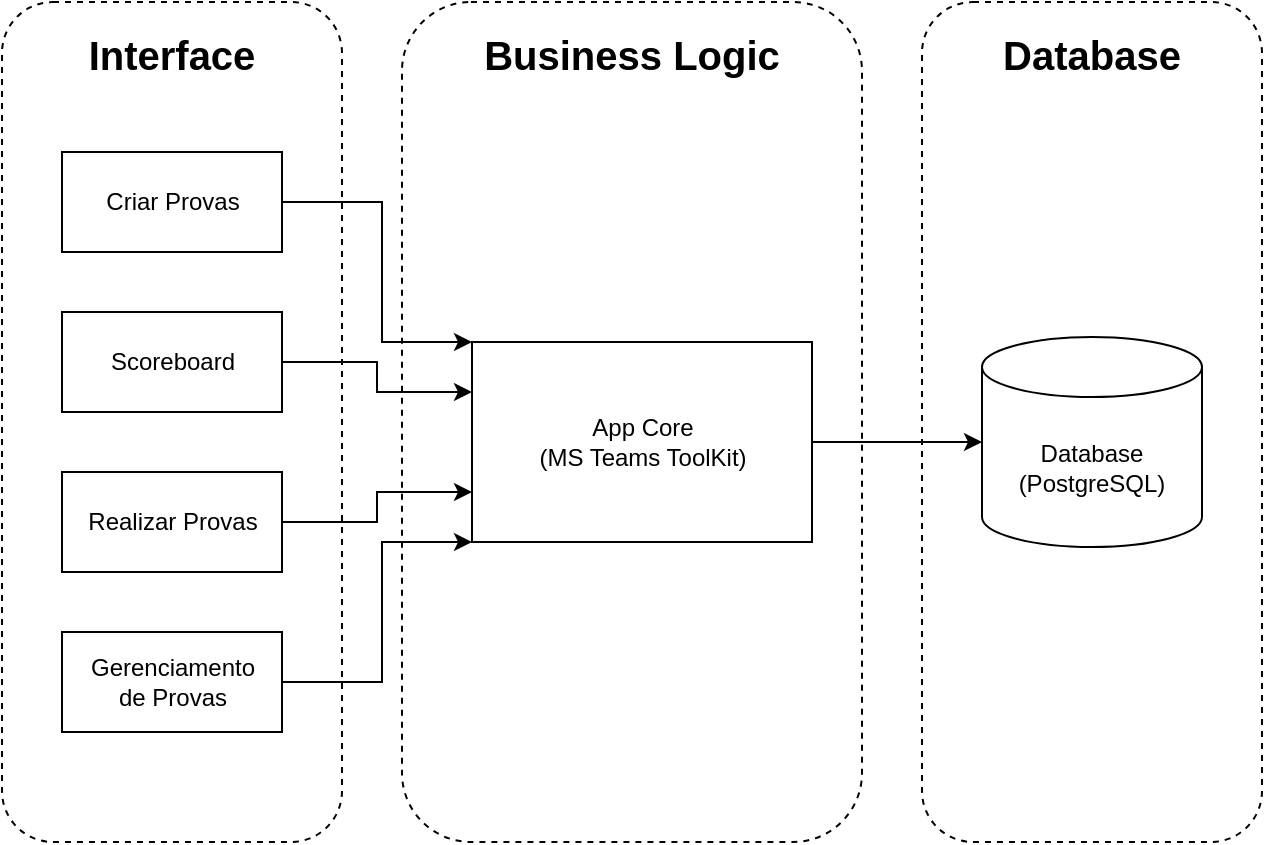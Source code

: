 <mxfile version="14.8.4" type="device"><diagram id="w0SdcQ9EjcFIBcXDwTOv" name="Page-1"><mxGraphModel dx="942" dy="660" grid="1" gridSize="10" guides="1" tooltips="1" connect="1" arrows="1" fold="1" page="1" pageScale="1" pageWidth="850" pageHeight="1100" math="0" shadow="0"><root><mxCell id="0"/><mxCell id="1" parent="0"/><mxCell id="nYi2bwBCdD4qx8ehtgO2-29" value="&lt;b&gt;&lt;font style=&quot;font-size: 20px&quot;&gt;Interface&lt;/font&gt;&lt;/b&gt;" style="rounded=1;whiteSpace=wrap;html=1;glass=0;verticalAlign=top;spacing=10;fillColor=none;dashed=1;" parent="1" vertex="1"><mxGeometry x="110" y="330" width="170" height="420" as="geometry"/></mxCell><mxCell id="nYi2bwBCdD4qx8ehtgO2-31" value="&lt;b&gt;&lt;font style=&quot;font-size: 20px&quot;&gt;Database&lt;/font&gt;&lt;/b&gt;" style="rounded=1;whiteSpace=wrap;html=1;glass=0;verticalAlign=top;spacing=10;fillColor=none;dashed=1;" parent="1" vertex="1"><mxGeometry x="570" y="330" width="170" height="420" as="geometry"/></mxCell><mxCell id="nYi2bwBCdD4qx8ehtgO2-30" value="&lt;b&gt;&lt;font style=&quot;font-size: 20px&quot;&gt;Business Logic&lt;/font&gt;&lt;/b&gt;" style="rounded=1;whiteSpace=wrap;html=1;glass=0;verticalAlign=top;spacing=10;fillColor=none;dashed=1;" parent="1" vertex="1"><mxGeometry x="310" y="330" width="230" height="420" as="geometry"/></mxCell><mxCell id="nYi2bwBCdD4qx8ehtgO2-28" style="edgeStyle=orthogonalEdgeStyle;rounded=0;orthogonalLoop=1;jettySize=auto;html=1;exitX=1;exitY=0.5;exitDx=0;exitDy=0;entryX=0;entryY=0.5;entryDx=0;entryDy=0;entryPerimeter=0;" parent="1" source="nYi2bwBCdD4qx8ehtgO2-14" target="nYi2bwBCdD4qx8ehtgO2-16" edge="1"><mxGeometry relative="1" as="geometry"/></mxCell><mxCell id="nYi2bwBCdD4qx8ehtgO2-14" value="App Core&lt;br&gt;(MS Teams ToolKit)" style="html=1;" parent="1" vertex="1"><mxGeometry x="345" y="500" width="170" height="100" as="geometry"/></mxCell><mxCell id="nYi2bwBCdD4qx8ehtgO2-15" value="" style="group" parent="1" vertex="1" connectable="0"><mxGeometry x="140" y="405" width="110" height="290" as="geometry"/></mxCell><mxCell id="nYi2bwBCdD4qx8ehtgO2-10" value="Criar Provas" style="html=1;" parent="nYi2bwBCdD4qx8ehtgO2-15" vertex="1"><mxGeometry width="110" height="50" as="geometry"/></mxCell><mxCell id="nYi2bwBCdD4qx8ehtgO2-11" value="Scoreboard" style="html=1;" parent="nYi2bwBCdD4qx8ehtgO2-15" vertex="1"><mxGeometry y="80" width="110" height="50" as="geometry"/></mxCell><mxCell id="nYi2bwBCdD4qx8ehtgO2-12" value="Realizar Provas" style="html=1;" parent="nYi2bwBCdD4qx8ehtgO2-15" vertex="1"><mxGeometry y="160" width="110" height="50" as="geometry"/></mxCell><mxCell id="nYi2bwBCdD4qx8ehtgO2-13" value="Gerenciamento&lt;br&gt;de Provas" style="html=1;" parent="nYi2bwBCdD4qx8ehtgO2-15" vertex="1"><mxGeometry y="240" width="110" height="50" as="geometry"/></mxCell><mxCell id="nYi2bwBCdD4qx8ehtgO2-16" value="Database&lt;br&gt;(PostgreSQL)" style="shape=cylinder3;whiteSpace=wrap;html=1;boundedLbl=1;backgroundOutline=1;size=15;" parent="1" vertex="1"><mxGeometry x="600" y="497.5" width="110" height="105" as="geometry"/></mxCell><mxCell id="nYi2bwBCdD4qx8ehtgO2-24" style="edgeStyle=orthogonalEdgeStyle;rounded=0;orthogonalLoop=1;jettySize=auto;html=1;exitX=1;exitY=0.5;exitDx=0;exitDy=0;entryX=0;entryY=0;entryDx=0;entryDy=0;" parent="1" source="nYi2bwBCdD4qx8ehtgO2-10" target="nYi2bwBCdD4qx8ehtgO2-14" edge="1"><mxGeometry relative="1" as="geometry"><Array as="points"><mxPoint x="300" y="430"/><mxPoint x="300" y="500"/></Array></mxGeometry></mxCell><mxCell id="nYi2bwBCdD4qx8ehtgO2-25" style="edgeStyle=orthogonalEdgeStyle;rounded=0;orthogonalLoop=1;jettySize=auto;html=1;exitX=1;exitY=0.5;exitDx=0;exitDy=0;entryX=0;entryY=0.25;entryDx=0;entryDy=0;" parent="1" source="nYi2bwBCdD4qx8ehtgO2-11" target="nYi2bwBCdD4qx8ehtgO2-14" edge="1"><mxGeometry relative="1" as="geometry"/></mxCell><mxCell id="nYi2bwBCdD4qx8ehtgO2-26" style="edgeStyle=orthogonalEdgeStyle;rounded=0;orthogonalLoop=1;jettySize=auto;html=1;exitX=1;exitY=0.5;exitDx=0;exitDy=0;entryX=0;entryY=0.75;entryDx=0;entryDy=0;" parent="1" source="nYi2bwBCdD4qx8ehtgO2-12" target="nYi2bwBCdD4qx8ehtgO2-14" edge="1"><mxGeometry relative="1" as="geometry"/></mxCell><mxCell id="nYi2bwBCdD4qx8ehtgO2-27" style="edgeStyle=orthogonalEdgeStyle;rounded=0;orthogonalLoop=1;jettySize=auto;html=1;exitX=1;exitY=0.5;exitDx=0;exitDy=0;entryX=0;entryY=1;entryDx=0;entryDy=0;" parent="1" source="nYi2bwBCdD4qx8ehtgO2-13" target="nYi2bwBCdD4qx8ehtgO2-14" edge="1"><mxGeometry relative="1" as="geometry"><Array as="points"><mxPoint x="300" y="670"/><mxPoint x="300" y="600"/></Array></mxGeometry></mxCell></root></mxGraphModel></diagram></mxfile>